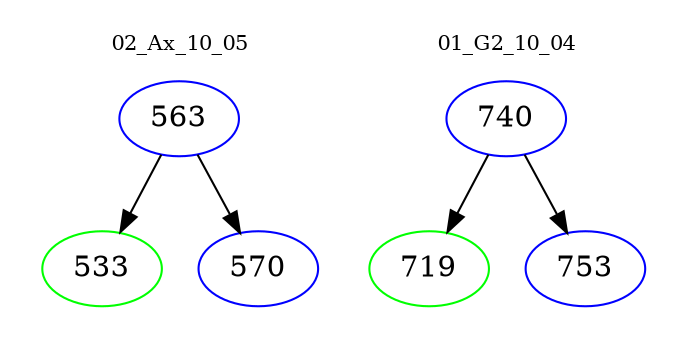 digraph{
subgraph cluster_0 {
color = white
label = "02_Ax_10_05";
fontsize=10;
T0_563 [label="563", color="blue"]
T0_563 -> T0_533 [color="black"]
T0_533 [label="533", color="green"]
T0_563 -> T0_570 [color="black"]
T0_570 [label="570", color="blue"]
}
subgraph cluster_1 {
color = white
label = "01_G2_10_04";
fontsize=10;
T1_740 [label="740", color="blue"]
T1_740 -> T1_719 [color="black"]
T1_719 [label="719", color="green"]
T1_740 -> T1_753 [color="black"]
T1_753 [label="753", color="blue"]
}
}
